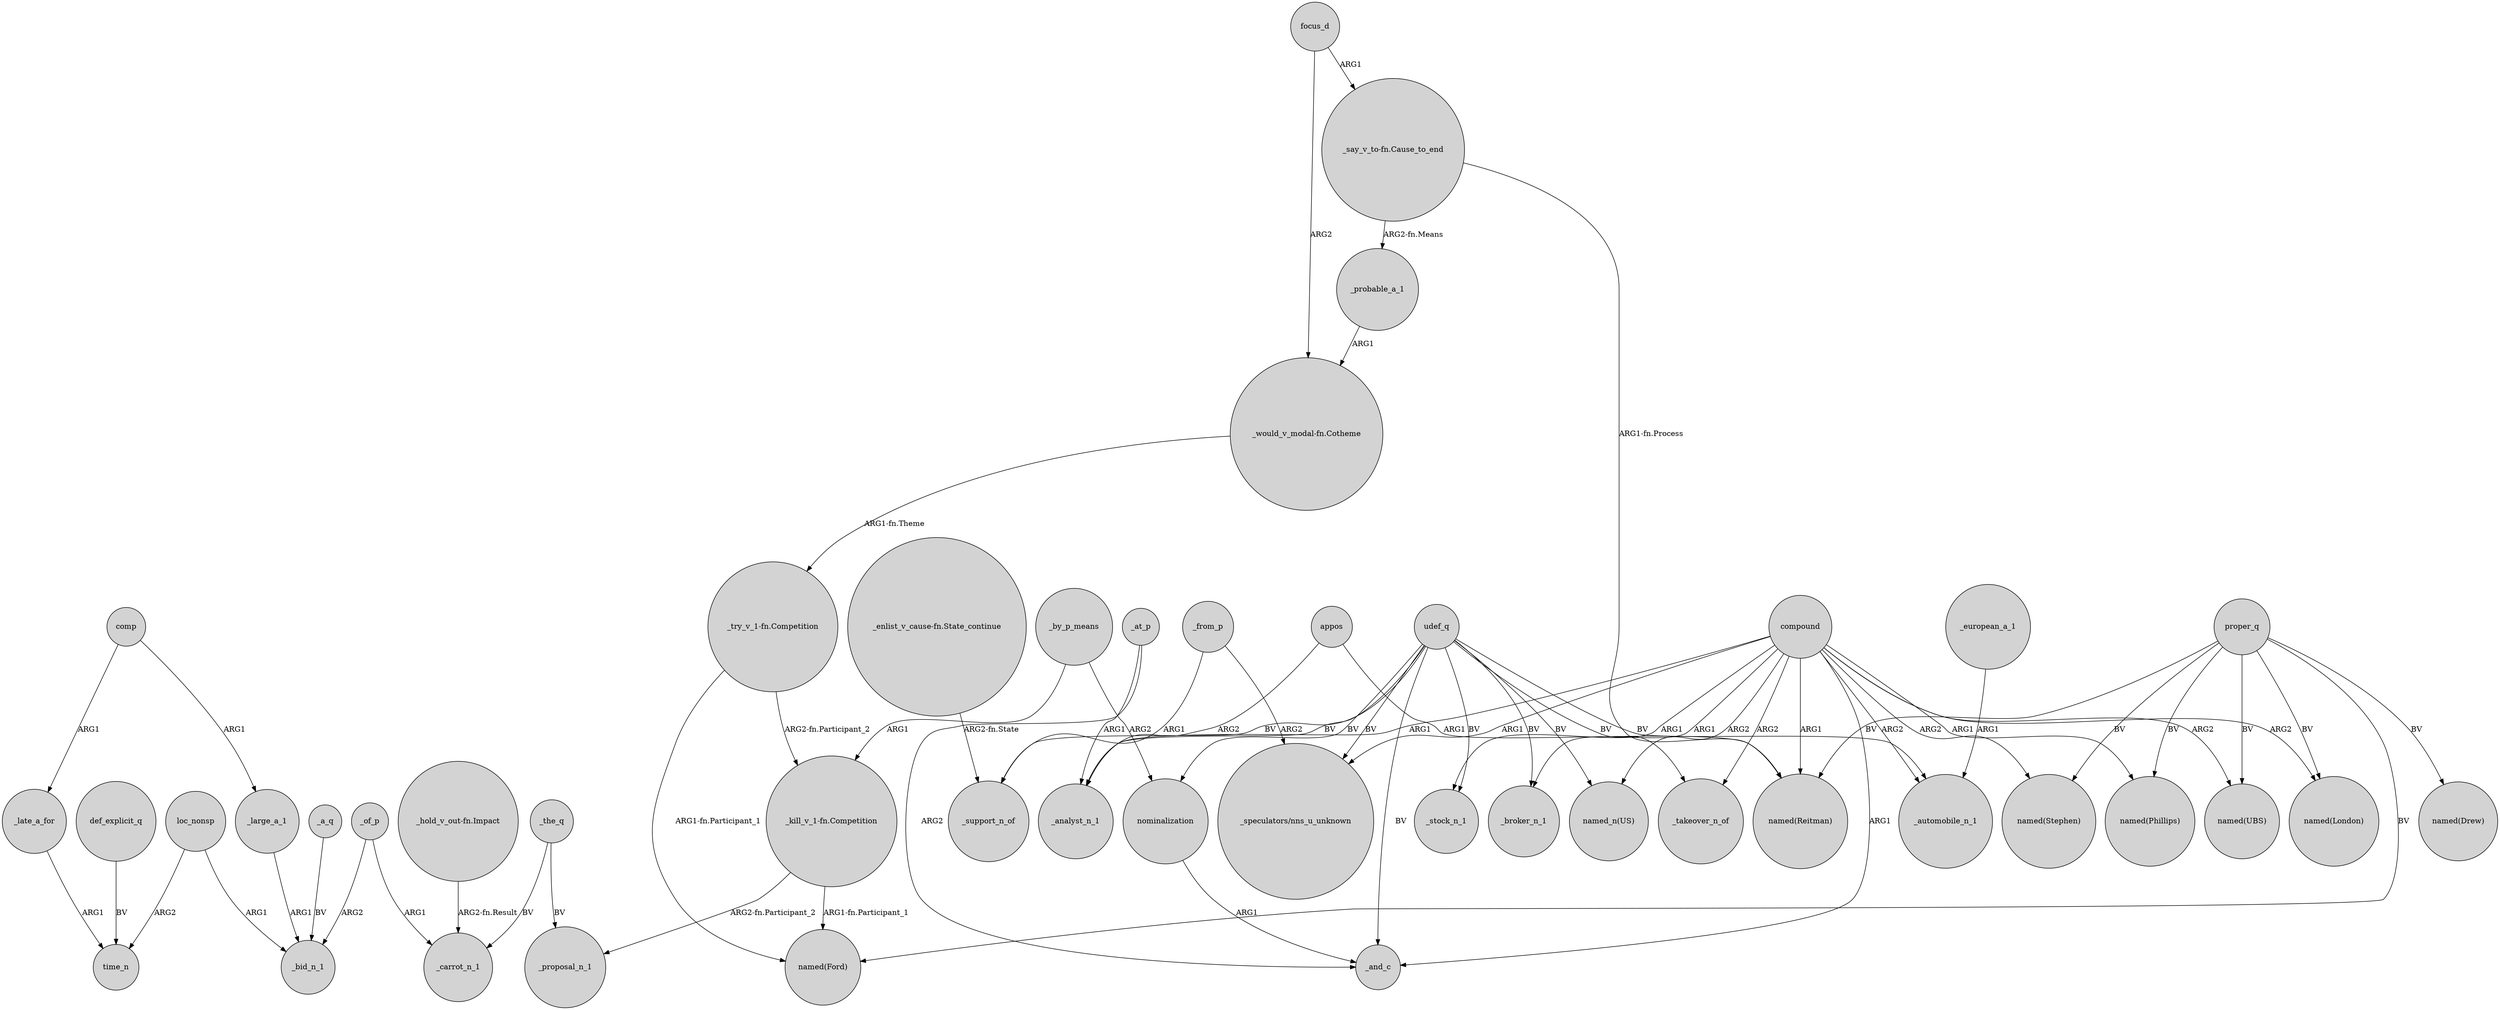 digraph {
	node [shape=circle style=filled]
	_a_q -> _bid_n_1 [label=BV]
	compound -> _and_c [label=ARG1]
	udef_q -> _broker_n_1 [label=BV]
	compound -> "named(Stephen)" [label=ARG2]
	"_say_v_to-fn.Cause_to_end" -> "named(Reitman)" [label="ARG1-fn.Process"]
	proper_q -> "named(Ford)" [label=BV]
	comp -> _large_a_1 [label=ARG1]
	_of_p -> _bid_n_1 [label=ARG2]
	proper_q -> "named(Drew)" [label=BV]
	focus_d -> "_would_v_modal-fn.Cotheme" [label=ARG2]
	udef_q -> _analyst_n_1 [label=BV]
	focus_d -> "_say_v_to-fn.Cause_to_end" [label=ARG1]
	compound -> _broker_n_1 [label=ARG1]
	compound -> "named(London)" [label=ARG2]
	udef_q -> nominalization [label=BV]
	"_enlist_v_cause-fn.State_continue" -> _support_n_of [label="ARG2-fn.State"]
	"_say_v_to-fn.Cause_to_end" -> _probable_a_1 [label="ARG2-fn.Means"]
	"_kill_v_1-fn.Competition" -> "named(Ford)" [label="ARG1-fn.Participant_1"]
	proper_q -> "named(UBS)" [label=BV]
	_the_q -> _proposal_n_1 [label=BV]
	"_would_v_modal-fn.Cotheme" -> "_try_v_1-fn.Competition" [label="ARG1-fn.Theme"]
	udef_q -> _and_c [label=BV]
	compound -> "named(Phillips)" [label=ARG1]
	_by_p_means -> "_kill_v_1-fn.Competition" [label=ARG1]
	nominalization -> _and_c [label=ARG1]
	compound -> _stock_n_1 [label=ARG1]
	udef_q -> _automobile_n_1 [label=BV]
	"_hold_v_out-fn.Impact" -> _carrot_n_1 [label="ARG2-fn.Result"]
	udef_q -> "_speculators/nns_u_unknown" [label=BV]
	udef_q -> _takeover_n_of [label=BV]
	loc_nonsp -> _bid_n_1 [label=ARG1]
	udef_q -> _stock_n_1 [label=BV]
	appos -> "named(Reitman)" [label=ARG1]
	_at_p -> _analyst_n_1 [label=ARG1]
	proper_q -> "named(Stephen)" [label=BV]
	_at_p -> _and_c [label=ARG2]
	_late_a_for -> time_n [label=ARG1]
	proper_q -> "named(Phillips)" [label=BV]
	appos -> _analyst_n_1 [label=ARG2]
	compound -> "_speculators/nns_u_unknown" [label=ARG1]
	comp -> _late_a_for [label=ARG1]
	compound -> _analyst_n_1 [label=ARG1]
	_the_q -> _carrot_n_1 [label=BV]
	_by_p_means -> nominalization [label=ARG2]
	_large_a_1 -> _bid_n_1 [label=ARG1]
	proper_q -> "named(Reitman)" [label=BV]
	"_try_v_1-fn.Competition" -> "_kill_v_1-fn.Competition" [label="ARG2-fn.Participant_2"]
	compound -> "named(Reitman)" [label=ARG1]
	_from_p -> _support_n_of [label=ARG1]
	_european_a_1 -> _automobile_n_1 [label=ARG1]
	def_explicit_q -> time_n [label=BV]
	proper_q -> "named(London)" [label=BV]
	compound -> "named(UBS)" [label=ARG2]
	loc_nonsp -> time_n [label=ARG2]
	compound -> _takeover_n_of [label=ARG2]
	compound -> _automobile_n_1 [label=ARG2]
	_of_p -> _carrot_n_1 [label=ARG1]
	_probable_a_1 -> "_would_v_modal-fn.Cotheme" [label=ARG1]
	"_try_v_1-fn.Competition" -> "named(Ford)" [label="ARG1-fn.Participant_1"]
	compound -> "named_n(US)" [label=ARG2]
	udef_q -> "named_n(US)" [label=BV]
	_from_p -> "_speculators/nns_u_unknown" [label=ARG2]
	"_kill_v_1-fn.Competition" -> _proposal_n_1 [label="ARG2-fn.Participant_2"]
	udef_q -> _support_n_of [label=BV]
}
